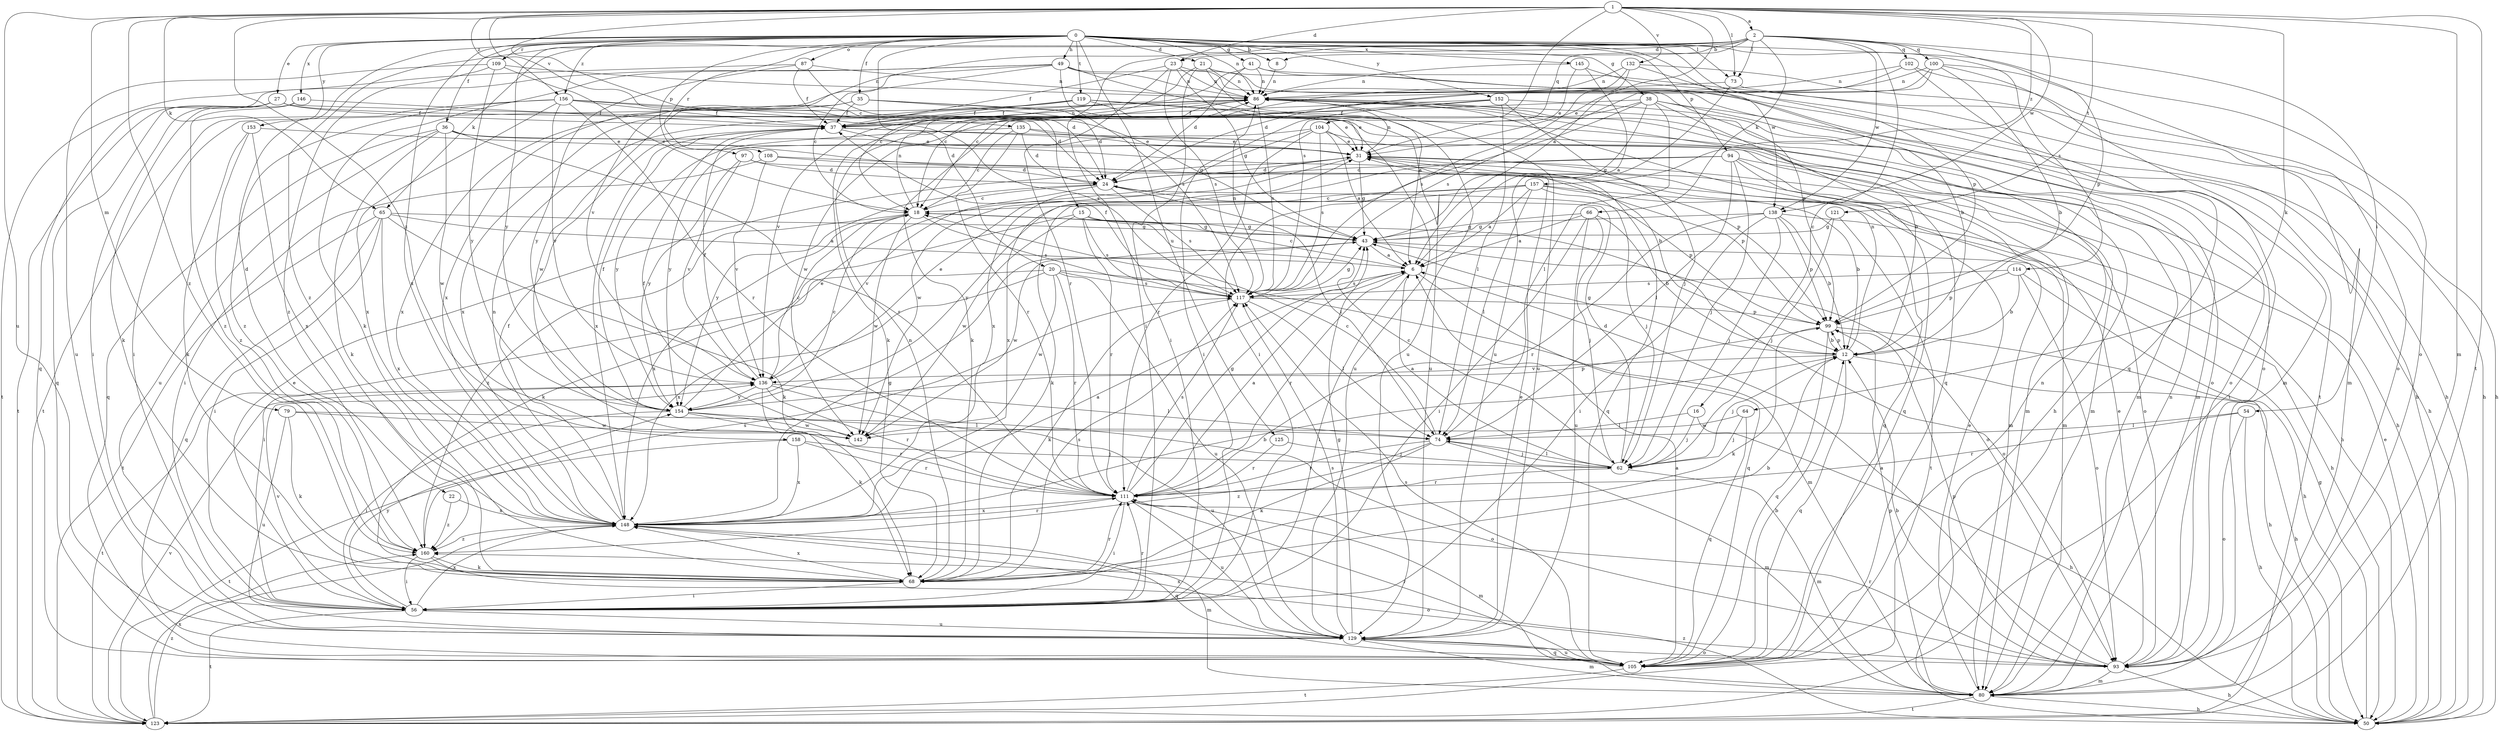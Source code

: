 strict digraph  {
0;
1;
2;
6;
8;
12;
15;
16;
18;
20;
21;
22;
23;
24;
27;
31;
35;
36;
37;
38;
41;
43;
49;
50;
54;
56;
62;
64;
65;
66;
68;
73;
74;
79;
80;
86;
87;
93;
94;
97;
99;
100;
102;
104;
105;
108;
109;
111;
114;
117;
119;
121;
123;
125;
129;
132;
135;
136;
138;
142;
145;
146;
148;
152;
153;
154;
156;
157;
158;
160;
0 -> 8  [label=b];
0 -> 20  [label=d];
0 -> 21  [label=d];
0 -> 22  [label=d];
0 -> 27  [label=e];
0 -> 35  [label=f];
0 -> 36  [label=f];
0 -> 38  [label=g];
0 -> 41  [label=g];
0 -> 49  [label=h];
0 -> 73  [label=l];
0 -> 86  [label=n];
0 -> 87  [label=o];
0 -> 93  [label=o];
0 -> 94  [label=p];
0 -> 97  [label=p];
0 -> 99  [label=p];
0 -> 108  [label=r];
0 -> 109  [label=r];
0 -> 114  [label=s];
0 -> 119  [label=t];
0 -> 125  [label=u];
0 -> 138  [label=w];
0 -> 145  [label=x];
0 -> 146  [label=x];
0 -> 148  [label=x];
0 -> 152  [label=y];
0 -> 153  [label=y];
0 -> 154  [label=y];
0 -> 156  [label=z];
1 -> 2  [label=a];
1 -> 6  [label=a];
1 -> 15  [label=c];
1 -> 23  [label=d];
1 -> 64  [label=k];
1 -> 65  [label=k];
1 -> 73  [label=l];
1 -> 79  [label=m];
1 -> 80  [label=m];
1 -> 117  [label=s];
1 -> 121  [label=t];
1 -> 123  [label=t];
1 -> 129  [label=u];
1 -> 132  [label=v];
1 -> 135  [label=v];
1 -> 138  [label=w];
1 -> 156  [label=z];
1 -> 157  [label=z];
1 -> 158  [label=z];
1 -> 160  [label=z];
2 -> 8  [label=b];
2 -> 16  [label=c];
2 -> 23  [label=d];
2 -> 54  [label=i];
2 -> 56  [label=i];
2 -> 65  [label=k];
2 -> 66  [label=k];
2 -> 73  [label=l];
2 -> 99  [label=p];
2 -> 100  [label=q];
2 -> 102  [label=q];
2 -> 104  [label=q];
2 -> 136  [label=v];
2 -> 138  [label=w];
2 -> 160  [label=z];
6 -> 18  [label=c];
6 -> 56  [label=i];
6 -> 105  [label=q];
6 -> 111  [label=r];
6 -> 117  [label=s];
8 -> 86  [label=n];
12 -> 43  [label=g];
12 -> 50  [label=h];
12 -> 62  [label=j];
12 -> 86  [label=n];
12 -> 99  [label=p];
12 -> 105  [label=q];
12 -> 136  [label=v];
15 -> 43  [label=g];
15 -> 68  [label=k];
15 -> 93  [label=o];
15 -> 111  [label=r];
15 -> 117  [label=s];
15 -> 142  [label=w];
16 -> 50  [label=h];
16 -> 62  [label=j];
16 -> 74  [label=l];
18 -> 43  [label=g];
18 -> 86  [label=n];
18 -> 117  [label=s];
18 -> 142  [label=w];
18 -> 148  [label=x];
18 -> 160  [label=z];
20 -> 56  [label=i];
20 -> 80  [label=m];
20 -> 111  [label=r];
20 -> 117  [label=s];
20 -> 129  [label=u];
20 -> 142  [label=w];
20 -> 148  [label=x];
21 -> 6  [label=a];
21 -> 18  [label=c];
21 -> 50  [label=h];
21 -> 56  [label=i];
21 -> 86  [label=n];
22 -> 148  [label=x];
22 -> 160  [label=z];
23 -> 37  [label=f];
23 -> 43  [label=g];
23 -> 86  [label=n];
23 -> 99  [label=p];
23 -> 111  [label=r];
23 -> 117  [label=s];
24 -> 18  [label=c];
24 -> 74  [label=l];
24 -> 99  [label=p];
24 -> 117  [label=s];
24 -> 136  [label=v];
24 -> 154  [label=y];
27 -> 24  [label=d];
27 -> 37  [label=f];
27 -> 43  [label=g];
27 -> 56  [label=i];
27 -> 105  [label=q];
27 -> 123  [label=t];
31 -> 24  [label=d];
31 -> 43  [label=g];
31 -> 80  [label=m];
31 -> 86  [label=n];
31 -> 105  [label=q];
31 -> 142  [label=w];
35 -> 24  [label=d];
35 -> 31  [label=e];
35 -> 37  [label=f];
35 -> 129  [label=u];
35 -> 142  [label=w];
35 -> 148  [label=x];
36 -> 12  [label=b];
36 -> 31  [label=e];
36 -> 68  [label=k];
36 -> 105  [label=q];
36 -> 111  [label=r];
36 -> 129  [label=u];
36 -> 142  [label=w];
37 -> 31  [label=e];
37 -> 80  [label=m];
37 -> 86  [label=n];
37 -> 99  [label=p];
37 -> 148  [label=x];
38 -> 12  [label=b];
38 -> 37  [label=f];
38 -> 43  [label=g];
38 -> 50  [label=h];
38 -> 56  [label=i];
38 -> 68  [label=k];
38 -> 74  [label=l];
38 -> 80  [label=m];
41 -> 24  [label=d];
41 -> 50  [label=h];
41 -> 80  [label=m];
41 -> 86  [label=n];
41 -> 136  [label=v];
43 -> 6  [label=a];
43 -> 93  [label=o];
43 -> 142  [label=w];
49 -> 18  [label=c];
49 -> 68  [label=k];
49 -> 86  [label=n];
49 -> 93  [label=o];
49 -> 105  [label=q];
49 -> 117  [label=s];
49 -> 129  [label=u];
49 -> 148  [label=x];
50 -> 31  [label=e];
50 -> 43  [label=g];
50 -> 160  [label=z];
54 -> 50  [label=h];
54 -> 74  [label=l];
54 -> 93  [label=o];
54 -> 111  [label=r];
56 -> 31  [label=e];
56 -> 111  [label=r];
56 -> 123  [label=t];
56 -> 129  [label=u];
56 -> 136  [label=v];
56 -> 148  [label=x];
56 -> 154  [label=y];
62 -> 6  [label=a];
62 -> 18  [label=c];
62 -> 24  [label=d];
62 -> 74  [label=l];
62 -> 80  [label=m];
62 -> 111  [label=r];
64 -> 62  [label=j];
64 -> 105  [label=q];
64 -> 142  [label=w];
65 -> 6  [label=a];
65 -> 43  [label=g];
65 -> 56  [label=i];
65 -> 68  [label=k];
65 -> 105  [label=q];
65 -> 123  [label=t];
65 -> 148  [label=x];
66 -> 6  [label=a];
66 -> 12  [label=b];
66 -> 43  [label=g];
66 -> 56  [label=i];
66 -> 62  [label=j];
66 -> 129  [label=u];
68 -> 12  [label=b];
68 -> 56  [label=i];
68 -> 86  [label=n];
68 -> 111  [label=r];
68 -> 117  [label=s];
68 -> 148  [label=x];
73 -> 18  [label=c];
73 -> 50  [label=h];
73 -> 129  [label=u];
74 -> 18  [label=c];
74 -> 62  [label=j];
74 -> 68  [label=k];
74 -> 80  [label=m];
74 -> 111  [label=r];
74 -> 160  [label=z];
79 -> 68  [label=k];
79 -> 93  [label=o];
79 -> 129  [label=u];
79 -> 142  [label=w];
80 -> 31  [label=e];
80 -> 50  [label=h];
80 -> 86  [label=n];
80 -> 99  [label=p];
80 -> 123  [label=t];
86 -> 37  [label=f];
86 -> 68  [label=k];
86 -> 93  [label=o];
86 -> 105  [label=q];
86 -> 117  [label=s];
86 -> 129  [label=u];
87 -> 24  [label=d];
87 -> 37  [label=f];
87 -> 86  [label=n];
87 -> 123  [label=t];
87 -> 154  [label=y];
93 -> 6  [label=a];
93 -> 12  [label=b];
93 -> 31  [label=e];
93 -> 50  [label=h];
93 -> 80  [label=m];
93 -> 99  [label=p];
93 -> 111  [label=r];
94 -> 24  [label=d];
94 -> 62  [label=j];
94 -> 74  [label=l];
94 -> 80  [label=m];
94 -> 93  [label=o];
94 -> 105  [label=q];
94 -> 148  [label=x];
97 -> 24  [label=d];
97 -> 99  [label=p];
97 -> 136  [label=v];
97 -> 154  [label=y];
99 -> 12  [label=b];
99 -> 50  [label=h];
99 -> 68  [label=k];
99 -> 105  [label=q];
100 -> 12  [label=b];
100 -> 31  [label=e];
100 -> 80  [label=m];
100 -> 86  [label=n];
100 -> 117  [label=s];
100 -> 123  [label=t];
102 -> 18  [label=c];
102 -> 86  [label=n];
102 -> 93  [label=o];
102 -> 105  [label=q];
104 -> 6  [label=a];
104 -> 31  [label=e];
104 -> 50  [label=h];
104 -> 111  [label=r];
104 -> 117  [label=s];
104 -> 148  [label=x];
104 -> 154  [label=y];
105 -> 6  [label=a];
105 -> 12  [label=b];
105 -> 86  [label=n];
105 -> 111  [label=r];
105 -> 117  [label=s];
105 -> 123  [label=t];
105 -> 129  [label=u];
108 -> 24  [label=d];
108 -> 50  [label=h];
108 -> 56  [label=i];
108 -> 136  [label=v];
109 -> 18  [label=c];
109 -> 86  [label=n];
109 -> 129  [label=u];
109 -> 154  [label=y];
109 -> 160  [label=z];
111 -> 6  [label=a];
111 -> 43  [label=g];
111 -> 56  [label=i];
111 -> 80  [label=m];
111 -> 117  [label=s];
111 -> 129  [label=u];
111 -> 148  [label=x];
114 -> 12  [label=b];
114 -> 50  [label=h];
114 -> 93  [label=o];
114 -> 99  [label=p];
114 -> 117  [label=s];
117 -> 37  [label=f];
117 -> 43  [label=g];
117 -> 68  [label=k];
117 -> 74  [label=l];
117 -> 86  [label=n];
117 -> 99  [label=p];
119 -> 31  [label=e];
119 -> 37  [label=f];
119 -> 56  [label=i];
119 -> 80  [label=m];
119 -> 129  [label=u];
119 -> 148  [label=x];
121 -> 43  [label=g];
121 -> 62  [label=j];
121 -> 123  [label=t];
123 -> 136  [label=v];
123 -> 148  [label=x];
123 -> 160  [label=z];
125 -> 62  [label=j];
125 -> 111  [label=r];
129 -> 31  [label=e];
129 -> 43  [label=g];
129 -> 80  [label=m];
129 -> 93  [label=o];
129 -> 105  [label=q];
129 -> 117  [label=s];
129 -> 148  [label=x];
132 -> 12  [label=b];
132 -> 24  [label=d];
132 -> 50  [label=h];
132 -> 86  [label=n];
132 -> 117  [label=s];
135 -> 18  [label=c];
135 -> 24  [label=d];
135 -> 31  [label=e];
135 -> 80  [label=m];
135 -> 111  [label=r];
135 -> 154  [label=y];
136 -> 18  [label=c];
136 -> 31  [label=e];
136 -> 37  [label=f];
136 -> 68  [label=k];
136 -> 74  [label=l];
136 -> 111  [label=r];
136 -> 123  [label=t];
136 -> 129  [label=u];
136 -> 154  [label=y];
138 -> 12  [label=b];
138 -> 43  [label=g];
138 -> 50  [label=h];
138 -> 56  [label=i];
138 -> 62  [label=j];
138 -> 99  [label=p];
138 -> 111  [label=r];
142 -> 37  [label=f];
145 -> 6  [label=a];
145 -> 31  [label=e];
145 -> 86  [label=n];
145 -> 123  [label=t];
146 -> 37  [label=f];
146 -> 68  [label=k];
146 -> 160  [label=z];
148 -> 6  [label=a];
148 -> 12  [label=b];
148 -> 37  [label=f];
148 -> 43  [label=g];
148 -> 80  [label=m];
148 -> 86  [label=n];
148 -> 105  [label=q];
148 -> 111  [label=r];
148 -> 160  [label=z];
152 -> 37  [label=f];
152 -> 56  [label=i];
152 -> 62  [label=j];
152 -> 74  [label=l];
152 -> 93  [label=o];
152 -> 142  [label=w];
153 -> 31  [label=e];
153 -> 68  [label=k];
153 -> 148  [label=x];
153 -> 160  [label=z];
154 -> 18  [label=c];
154 -> 31  [label=e];
154 -> 37  [label=f];
154 -> 56  [label=i];
154 -> 74  [label=l];
154 -> 99  [label=p];
154 -> 111  [label=r];
154 -> 142  [label=w];
156 -> 37  [label=f];
156 -> 50  [label=h];
156 -> 111  [label=r];
156 -> 117  [label=s];
156 -> 123  [label=t];
156 -> 136  [label=v];
156 -> 148  [label=x];
156 -> 160  [label=z];
157 -> 6  [label=a];
157 -> 12  [label=b];
157 -> 18  [label=c];
157 -> 62  [label=j];
157 -> 68  [label=k];
157 -> 74  [label=l];
157 -> 105  [label=q];
157 -> 154  [label=y];
158 -> 62  [label=j];
158 -> 111  [label=r];
158 -> 123  [label=t];
158 -> 148  [label=x];
160 -> 56  [label=i];
160 -> 68  [label=k];
160 -> 93  [label=o];
160 -> 117  [label=s];
}
